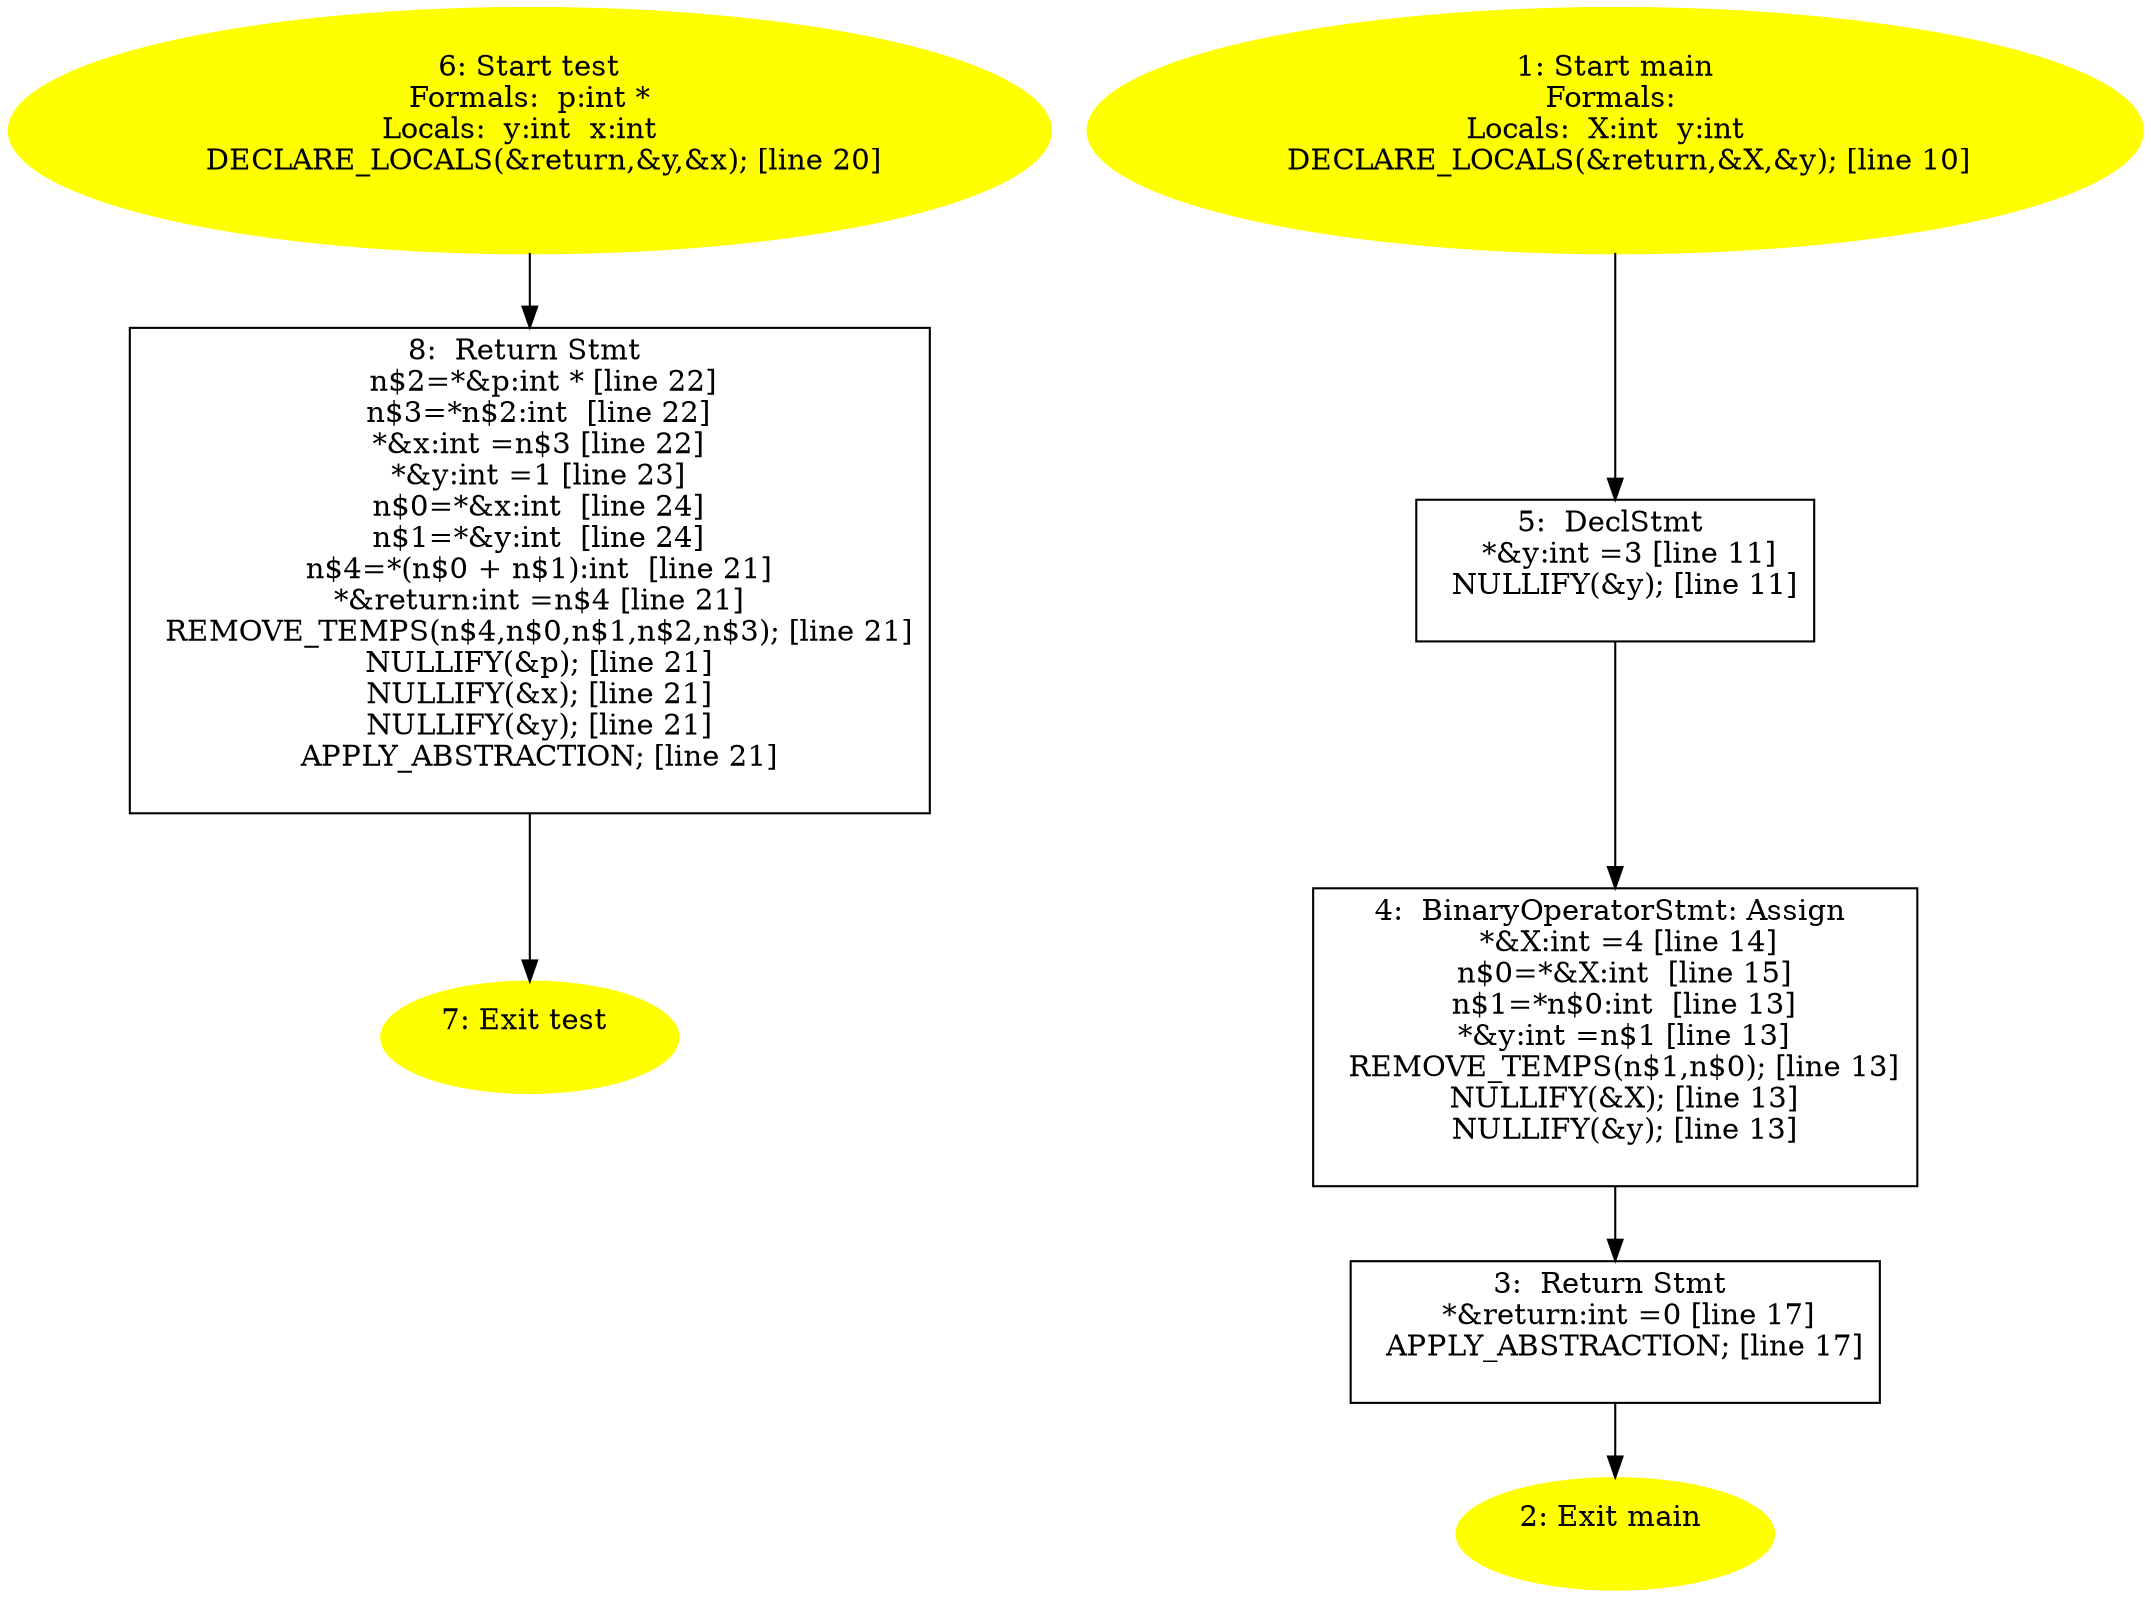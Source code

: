 digraph iCFG {
8 [label="8:  Return Stmt \n   n$2=*&p:int * [line 22]\n  n$3=*n$2:int  [line 22]\n  *&x:int =n$3 [line 22]\n  *&y:int =1 [line 23]\n  n$0=*&x:int  [line 24]\n  n$1=*&y:int  [line 24]\n  n$4=*(n$0 + n$1):int  [line 21]\n  *&return:int =n$4 [line 21]\n  REMOVE_TEMPS(n$4,n$0,n$1,n$2,n$3); [line 21]\n  NULLIFY(&p); [line 21]\n  NULLIFY(&x); [line 21]\n  NULLIFY(&y); [line 21]\n  APPLY_ABSTRACTION; [line 21]\n " shape="box"]
	

	 8 -> 7 ;
7 [label="7: Exit test \n  " color=yellow style=filled]
	

6 [label="6: Start test\nFormals:  p:int *\nLocals:  y:int  x:int  \n   DECLARE_LOCALS(&return,&y,&x); [line 20]\n " color=yellow style=filled]
	

	 6 -> 8 ;
5 [label="5:  DeclStmt \n   *&y:int =3 [line 11]\n  NULLIFY(&y); [line 11]\n " shape="box"]
	

	 5 -> 4 ;
4 [label="4:  BinaryOperatorStmt: Assign \n   *&X:int =4 [line 14]\n  n$0=*&X:int  [line 15]\n  n$1=*n$0:int  [line 13]\n  *&y:int =n$1 [line 13]\n  REMOVE_TEMPS(n$1,n$0); [line 13]\n  NULLIFY(&X); [line 13]\n  NULLIFY(&y); [line 13]\n " shape="box"]
	

	 4 -> 3 ;
3 [label="3:  Return Stmt \n   *&return:int =0 [line 17]\n  APPLY_ABSTRACTION; [line 17]\n " shape="box"]
	

	 3 -> 2 ;
2 [label="2: Exit main \n  " color=yellow style=filled]
	

1 [label="1: Start main\nFormals: \nLocals:  X:int  y:int  \n   DECLARE_LOCALS(&return,&X,&y); [line 10]\n " color=yellow style=filled]
	

	 1 -> 5 ;
}

